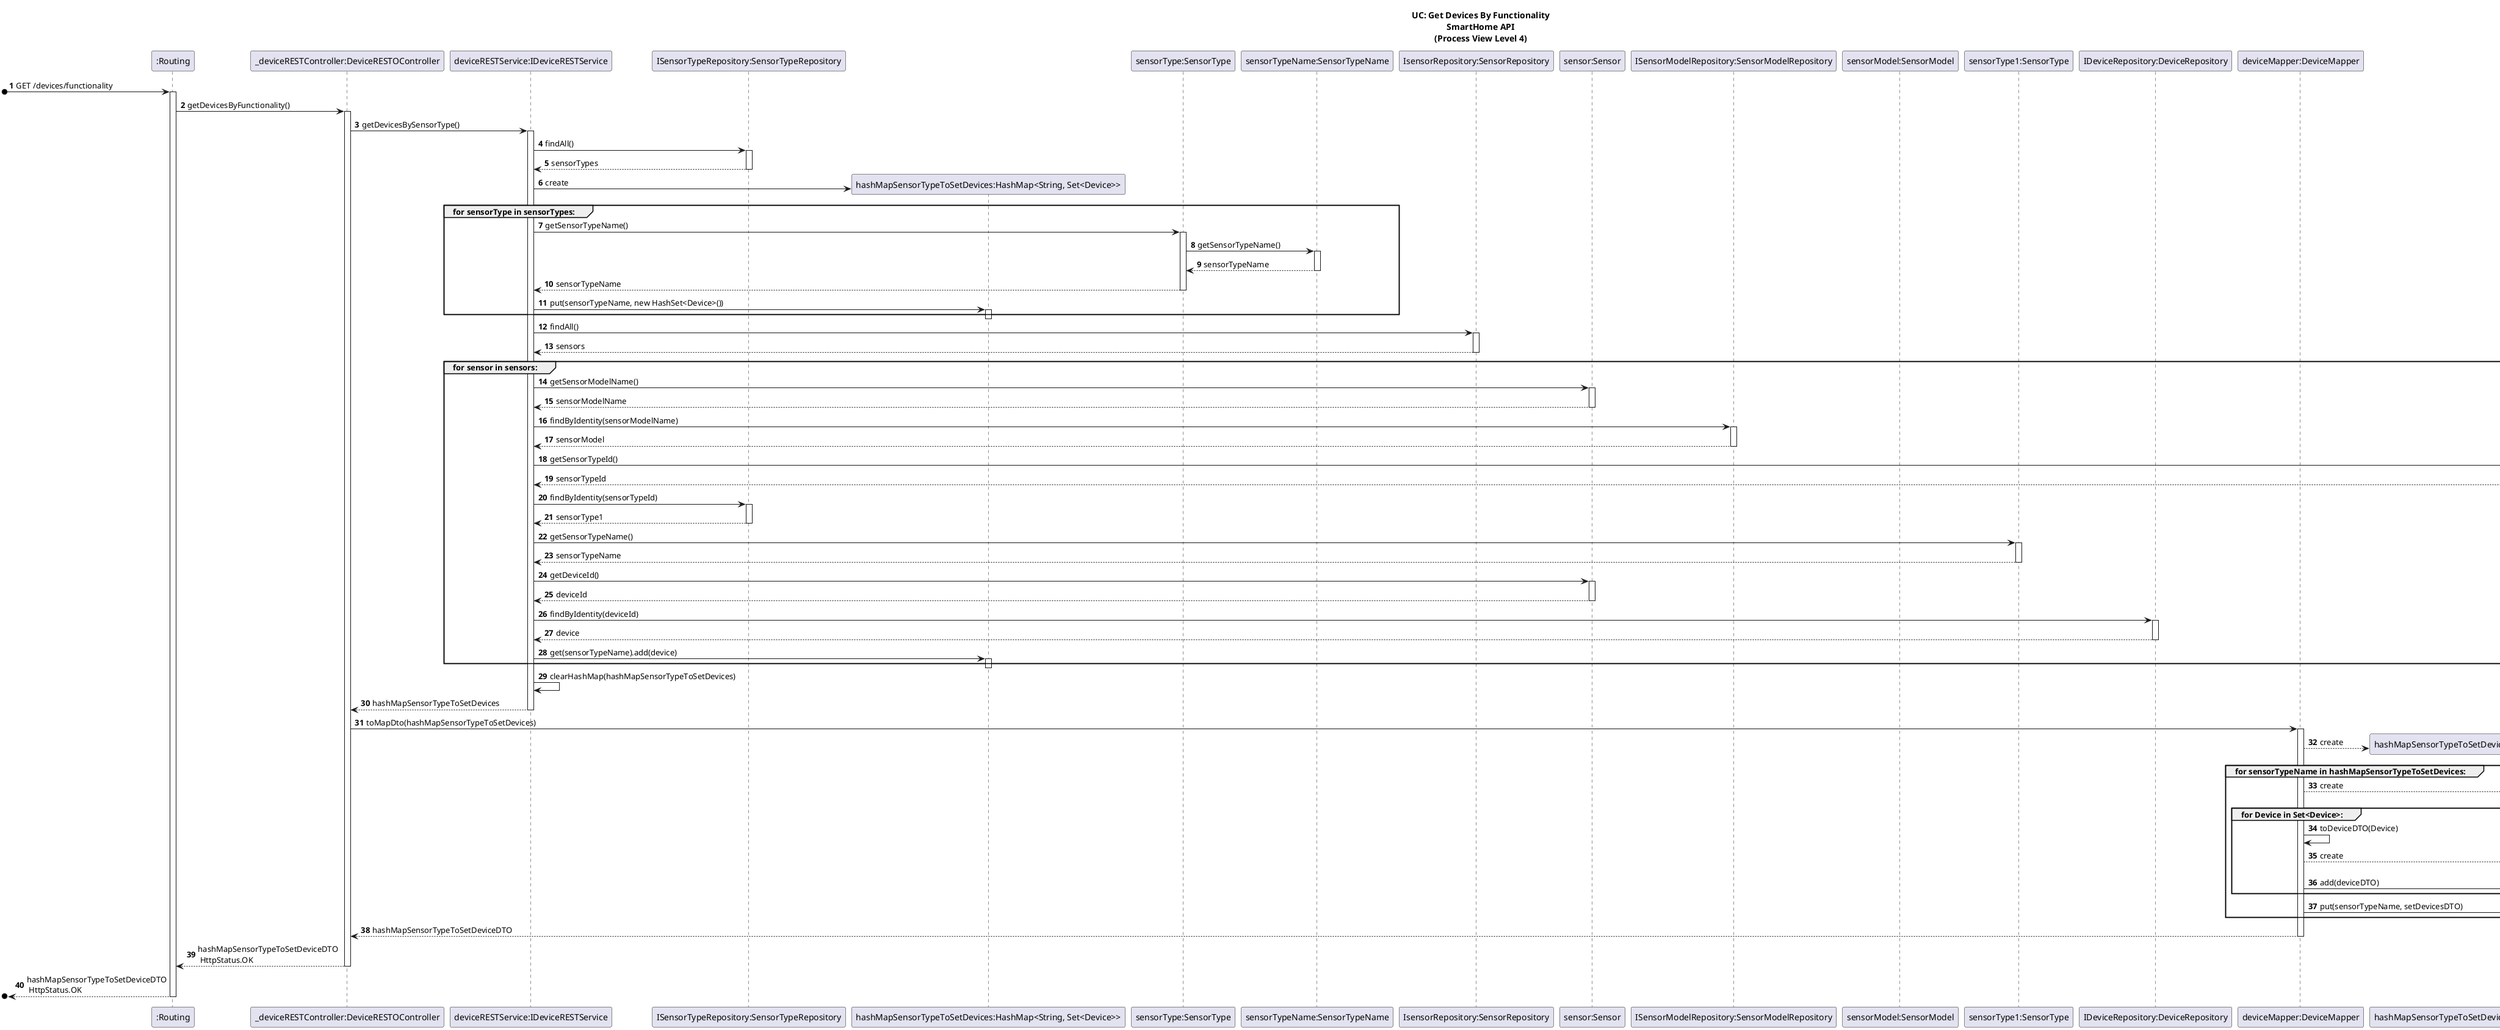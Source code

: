 @startuml

title UC: Get Devices By Functionality\nSmartHome API\n(Process View Level 4)
autonumber

/'
As a Power User [or Administrator], I want to get a list of all devices in a house,
grouped by device functionality types. It must include device location.'/

participant ":Routing" as R
participant "_deviceRESTController:DeviceRESTOController" as C
participant "deviceRESTService:IDeviceRESTService" as DS
participant "ISensorTypeRepository:SensorTypeRepository" as STR
participant "hashMapSensorTypeToSetDevices:HashMap<String, Set<Device>>" as HM
participant "sensorType:SensorType" as ST
participant "sensorTypeName:SensorTypeName" as STN
participant "IsensorRepository:SensorRepository" as SR
participant "sensor:Sensor" as S
participant "ISensorModelRepository:SensorModelRepository" as SMR
participant "sensorModel:SensorModel" as SMN
participant "sensorType1:SensorType" as ST1
participant "IDeviceRepository:DeviceRepository" as DR
participant "deviceMapper:DeviceMapper" as DM
participant "hashMapSensorTypeToSetDeviceDTO:HashMap<String, Set<DeviceDTO>>" as HMSMTSDTO
participant "setDevicesDTO:Set<DeviceDTO>" as SDTO
participant "deviceDTO:DeviceDTO" as DDTO


[o-> R : GET /devices/functionality
activate R
R-> C : getDevicesByFunctionality()
activate C
C -> DS : getDevicesBySensorType()
activate DS
DS -> STR : findAll()
activate STR
STR--> DS : sensorTypes
deactivate STR
DS -> HM** : create
group for sensorType in sensorTypes:
    DS->ST : getSensorTypeName()
    activate ST
    ST-> STN : getSensorTypeName()
    activate STN
    STN--> ST : sensorTypeName
    deactivate STN
    ST--> DS : sensorTypeName
    deactivate ST
    DS -> HM : put(sensorTypeName, new HashSet<Device>())
    activate HM
end loop
    deactivate HM
    DS->SR : findAll()
    activate SR
    SR-->DS : sensors
    deactivate SR
    group for sensor in sensors:
        DS->S : getSensorModelName()
        activate S
        S-->DS : sensorModelName
        deactivate S
        DS -> SMR : findByIdentity(sensorModelName)
        activate SMR
        SMR-->DS : sensorModel
        deactivate SMR
        DS -> SM : getSensorTypeId()
        activate SM
        SM-->DS : sensorTypeId
        deactivate SM
        DS -> STR : findByIdentity(sensorTypeId)
        activate STR
        STR-->DS : sensorType1
        deactivate STR
        DS -> ST1 : getSensorTypeName()
        activate ST1
        ST1-->DS : sensorTypeName
        deactivate ST1
        DS -> S : getDeviceId()
        activate S
        S-->DS : deviceId
        deactivate S
        DS->DR : findByIdentity(deviceId)
        activate DR
        DR-->DS : device
        deactivate DR
        DS -> HM : get(sensorTypeName).add(device)
        activate HM
    end loop
    deactivate HM
    DS->DS : clearHashMap(hashMapSensorTypeToSetDevices)
    DS --> C: hashMapSensorTypeToSetDevices
    deactivate DS
    C->DM : toMapDto(hashMapSensorTypeToSetDevices)
    activate DM
    DM --> HMSMTSDTO**: create
    group for sensorTypeName in hashMapSensorTypeToSetDevices:
        DM --> SDTO** : create
        group for Device in Set<Device>:
            DM-> DM: toDeviceDTO(Device)
            DM --> DDTO** : create
            DM -> SDTO : add(deviceDTO)
            activate SDTO
        end loop
        deactivate SDTO
        DM -> HMSMTSDTO : put(sensorTypeName, setDevicesDTO)
        activate HMSMTSDTO
    end loop
    deactivate HMSMTSDTO
    DM --> C : hashMapSensorTypeToSetDeviceDTO
    deactivate DM
    C --> R : hashMapSensorTypeToSetDeviceDTO \n HttpStatus.OK
    deactivate C
[o<--R : hashMapSensorTypeToSetDeviceDTO \n HttpStatus.OK
deactivate R

















@enduml